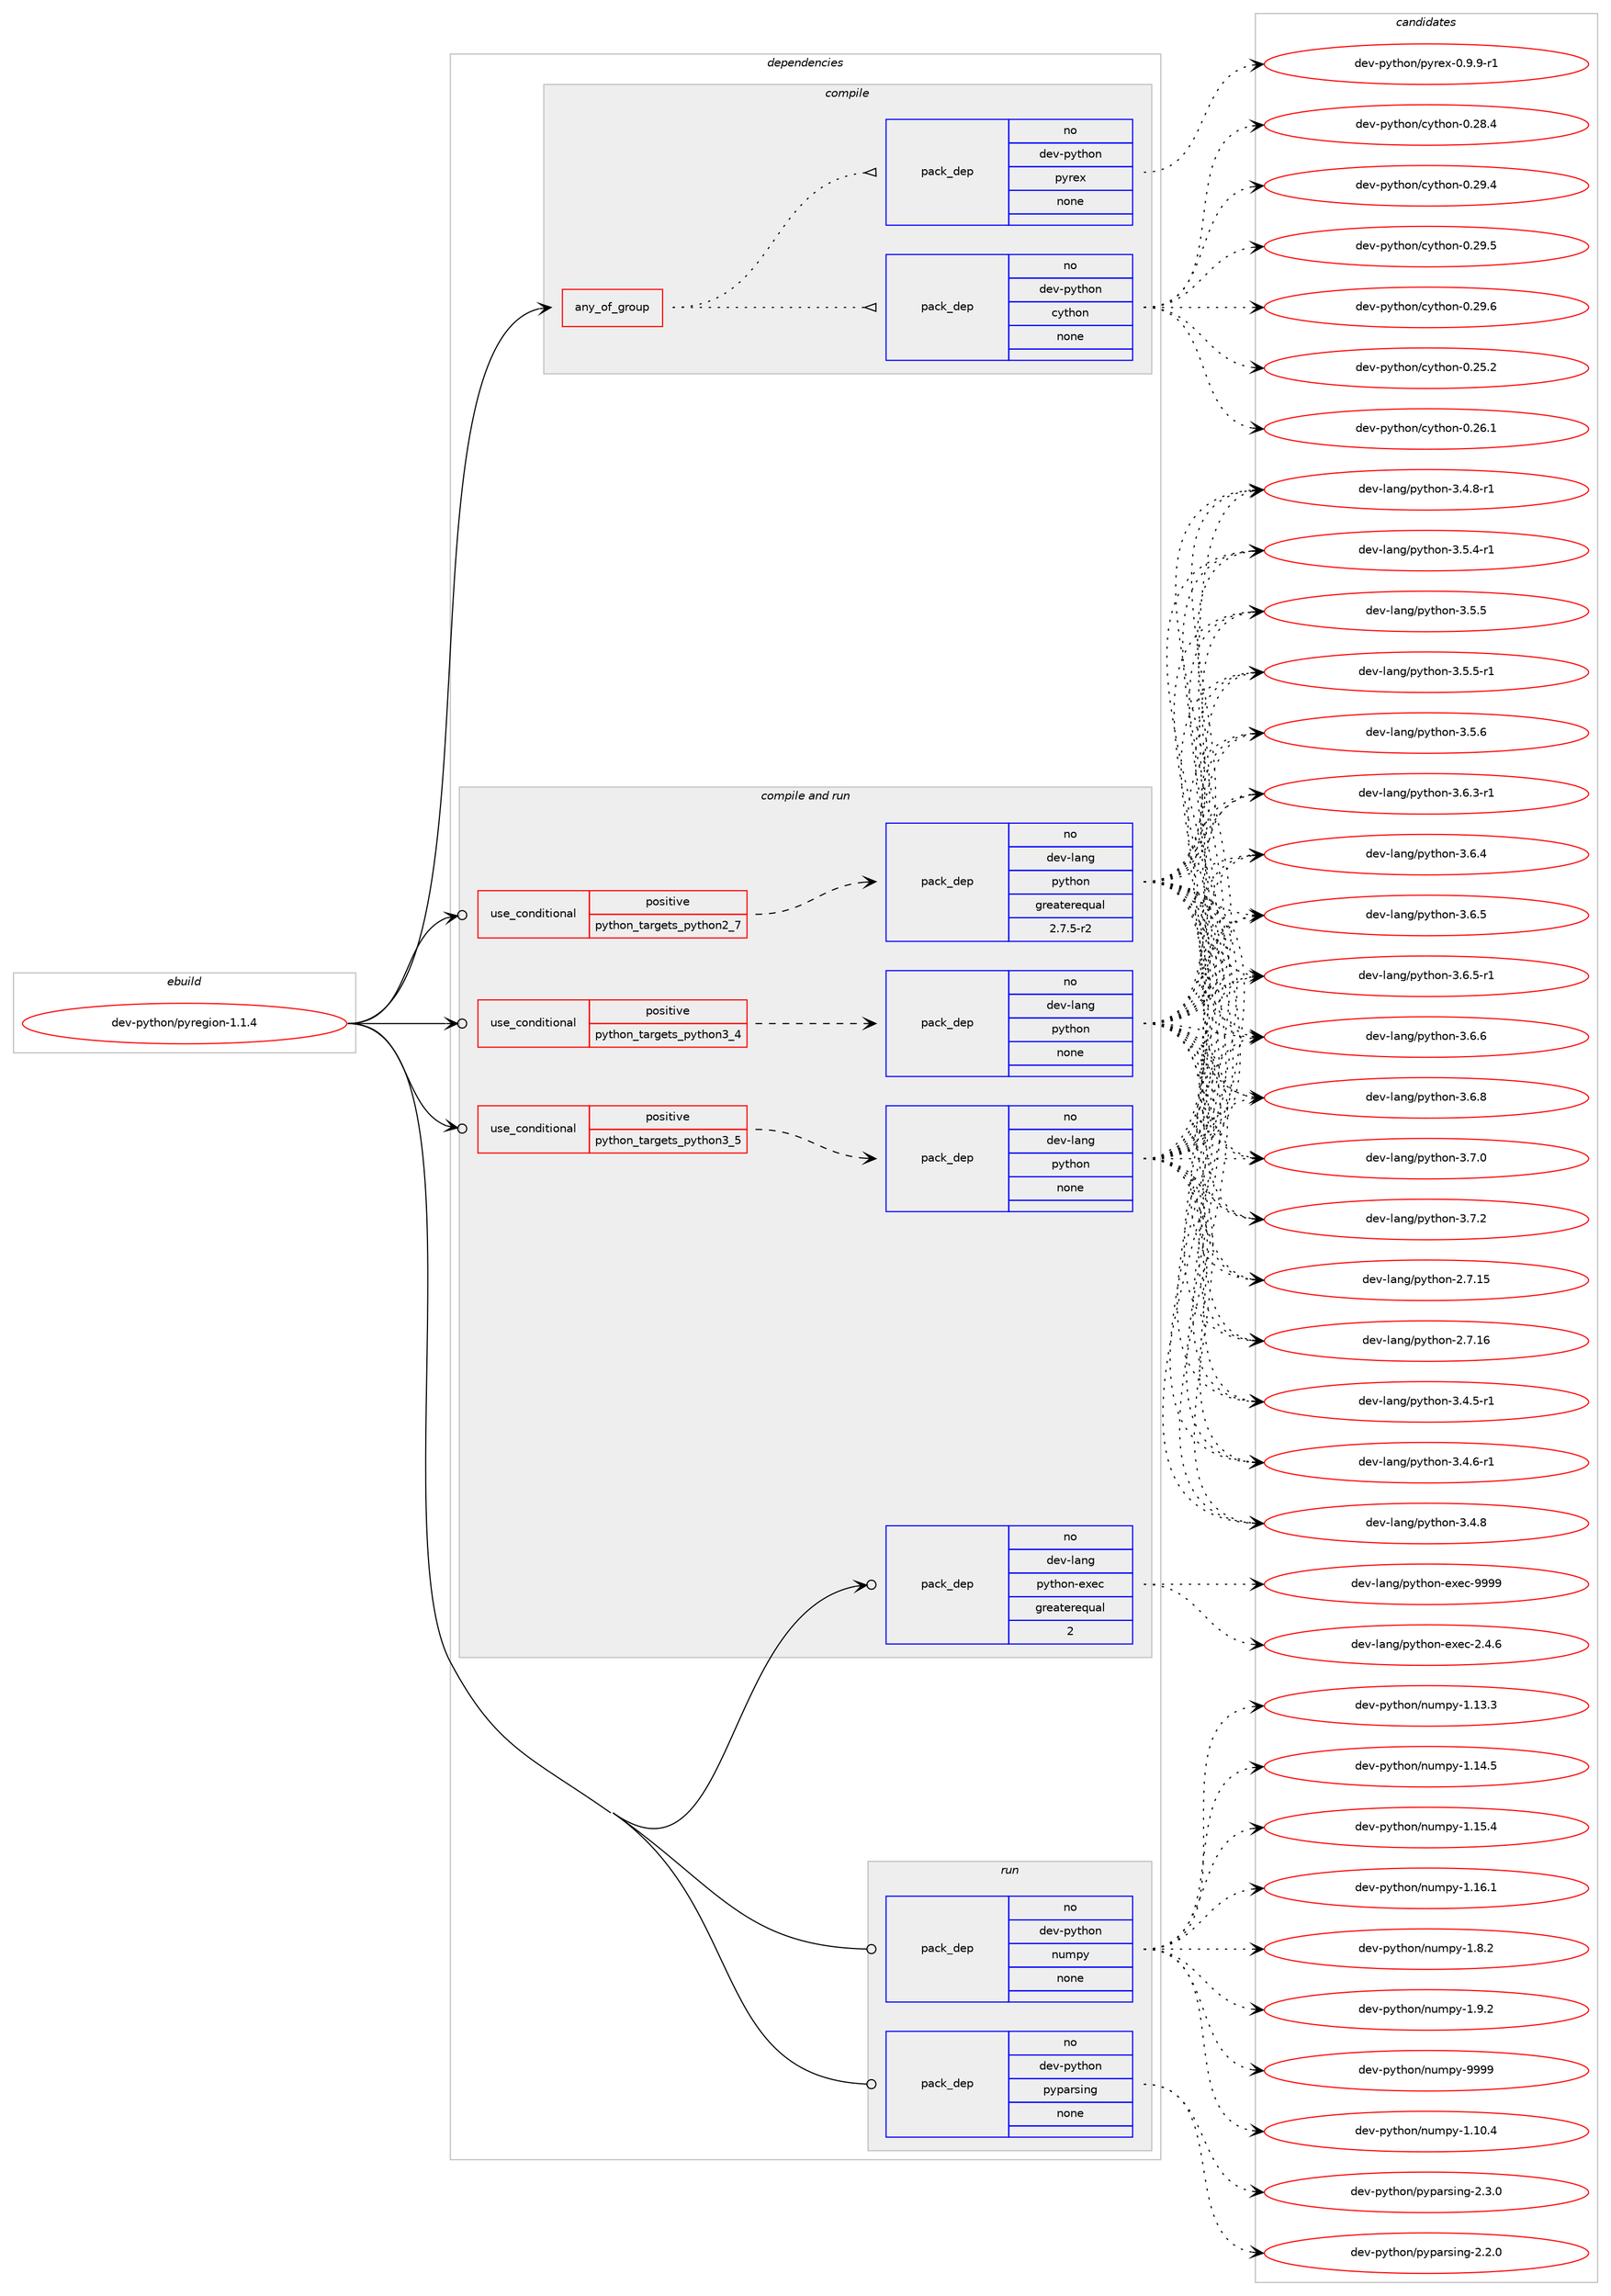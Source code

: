 digraph prolog {

# *************
# Graph options
# *************

newrank=true;
concentrate=true;
compound=true;
graph [rankdir=LR,fontname=Helvetica,fontsize=10,ranksep=1.5];#, ranksep=2.5, nodesep=0.2];
edge  [arrowhead=vee];
node  [fontname=Helvetica,fontsize=10];

# **********
# The ebuild
# **********

subgraph cluster_leftcol {
color=gray;
rank=same;
label=<<i>ebuild</i>>;
id [label="dev-python/pyregion-1.1.4", color=red, width=4, href="../dev-python/pyregion-1.1.4.svg"];
}

# ****************
# The dependencies
# ****************

subgraph cluster_midcol {
color=gray;
label=<<i>dependencies</i>>;
subgraph cluster_compile {
fillcolor="#eeeeee";
style=filled;
label=<<i>compile</i>>;
subgraph any22752 {
dependency1431901 [label=<<TABLE BORDER="0" CELLBORDER="1" CELLSPACING="0" CELLPADDING="4"><TR><TD CELLPADDING="10">any_of_group</TD></TR></TABLE>>, shape=none, color=red];subgraph pack1026909 {
dependency1431902 [label=<<TABLE BORDER="0" CELLBORDER="1" CELLSPACING="0" CELLPADDING="4" WIDTH="220"><TR><TD ROWSPAN="6" CELLPADDING="30">pack_dep</TD></TR><TR><TD WIDTH="110">no</TD></TR><TR><TD>dev-python</TD></TR><TR><TD>cython</TD></TR><TR><TD>none</TD></TR><TR><TD></TD></TR></TABLE>>, shape=none, color=blue];
}
dependency1431901:e -> dependency1431902:w [weight=20,style="dotted",arrowhead="oinv"];
subgraph pack1026910 {
dependency1431903 [label=<<TABLE BORDER="0" CELLBORDER="1" CELLSPACING="0" CELLPADDING="4" WIDTH="220"><TR><TD ROWSPAN="6" CELLPADDING="30">pack_dep</TD></TR><TR><TD WIDTH="110">no</TD></TR><TR><TD>dev-python</TD></TR><TR><TD>pyrex</TD></TR><TR><TD>none</TD></TR><TR><TD></TD></TR></TABLE>>, shape=none, color=blue];
}
dependency1431901:e -> dependency1431903:w [weight=20,style="dotted",arrowhead="oinv"];
}
id:e -> dependency1431901:w [weight=20,style="solid",arrowhead="vee"];
}
subgraph cluster_compileandrun {
fillcolor="#eeeeee";
style=filled;
label=<<i>compile and run</i>>;
subgraph cond381653 {
dependency1431904 [label=<<TABLE BORDER="0" CELLBORDER="1" CELLSPACING="0" CELLPADDING="4"><TR><TD ROWSPAN="3" CELLPADDING="10">use_conditional</TD></TR><TR><TD>positive</TD></TR><TR><TD>python_targets_python2_7</TD></TR></TABLE>>, shape=none, color=red];
subgraph pack1026911 {
dependency1431905 [label=<<TABLE BORDER="0" CELLBORDER="1" CELLSPACING="0" CELLPADDING="4" WIDTH="220"><TR><TD ROWSPAN="6" CELLPADDING="30">pack_dep</TD></TR><TR><TD WIDTH="110">no</TD></TR><TR><TD>dev-lang</TD></TR><TR><TD>python</TD></TR><TR><TD>greaterequal</TD></TR><TR><TD>2.7.5-r2</TD></TR></TABLE>>, shape=none, color=blue];
}
dependency1431904:e -> dependency1431905:w [weight=20,style="dashed",arrowhead="vee"];
}
id:e -> dependency1431904:w [weight=20,style="solid",arrowhead="odotvee"];
subgraph cond381654 {
dependency1431906 [label=<<TABLE BORDER="0" CELLBORDER="1" CELLSPACING="0" CELLPADDING="4"><TR><TD ROWSPAN="3" CELLPADDING="10">use_conditional</TD></TR><TR><TD>positive</TD></TR><TR><TD>python_targets_python3_4</TD></TR></TABLE>>, shape=none, color=red];
subgraph pack1026912 {
dependency1431907 [label=<<TABLE BORDER="0" CELLBORDER="1" CELLSPACING="0" CELLPADDING="4" WIDTH="220"><TR><TD ROWSPAN="6" CELLPADDING="30">pack_dep</TD></TR><TR><TD WIDTH="110">no</TD></TR><TR><TD>dev-lang</TD></TR><TR><TD>python</TD></TR><TR><TD>none</TD></TR><TR><TD></TD></TR></TABLE>>, shape=none, color=blue];
}
dependency1431906:e -> dependency1431907:w [weight=20,style="dashed",arrowhead="vee"];
}
id:e -> dependency1431906:w [weight=20,style="solid",arrowhead="odotvee"];
subgraph cond381655 {
dependency1431908 [label=<<TABLE BORDER="0" CELLBORDER="1" CELLSPACING="0" CELLPADDING="4"><TR><TD ROWSPAN="3" CELLPADDING="10">use_conditional</TD></TR><TR><TD>positive</TD></TR><TR><TD>python_targets_python3_5</TD></TR></TABLE>>, shape=none, color=red];
subgraph pack1026913 {
dependency1431909 [label=<<TABLE BORDER="0" CELLBORDER="1" CELLSPACING="0" CELLPADDING="4" WIDTH="220"><TR><TD ROWSPAN="6" CELLPADDING="30">pack_dep</TD></TR><TR><TD WIDTH="110">no</TD></TR><TR><TD>dev-lang</TD></TR><TR><TD>python</TD></TR><TR><TD>none</TD></TR><TR><TD></TD></TR></TABLE>>, shape=none, color=blue];
}
dependency1431908:e -> dependency1431909:w [weight=20,style="dashed",arrowhead="vee"];
}
id:e -> dependency1431908:w [weight=20,style="solid",arrowhead="odotvee"];
subgraph pack1026914 {
dependency1431910 [label=<<TABLE BORDER="0" CELLBORDER="1" CELLSPACING="0" CELLPADDING="4" WIDTH="220"><TR><TD ROWSPAN="6" CELLPADDING="30">pack_dep</TD></TR><TR><TD WIDTH="110">no</TD></TR><TR><TD>dev-lang</TD></TR><TR><TD>python-exec</TD></TR><TR><TD>greaterequal</TD></TR><TR><TD>2</TD></TR></TABLE>>, shape=none, color=blue];
}
id:e -> dependency1431910:w [weight=20,style="solid",arrowhead="odotvee"];
}
subgraph cluster_run {
fillcolor="#eeeeee";
style=filled;
label=<<i>run</i>>;
subgraph pack1026915 {
dependency1431911 [label=<<TABLE BORDER="0" CELLBORDER="1" CELLSPACING="0" CELLPADDING="4" WIDTH="220"><TR><TD ROWSPAN="6" CELLPADDING="30">pack_dep</TD></TR><TR><TD WIDTH="110">no</TD></TR><TR><TD>dev-python</TD></TR><TR><TD>numpy</TD></TR><TR><TD>none</TD></TR><TR><TD></TD></TR></TABLE>>, shape=none, color=blue];
}
id:e -> dependency1431911:w [weight=20,style="solid",arrowhead="odot"];
subgraph pack1026916 {
dependency1431912 [label=<<TABLE BORDER="0" CELLBORDER="1" CELLSPACING="0" CELLPADDING="4" WIDTH="220"><TR><TD ROWSPAN="6" CELLPADDING="30">pack_dep</TD></TR><TR><TD WIDTH="110">no</TD></TR><TR><TD>dev-python</TD></TR><TR><TD>pyparsing</TD></TR><TR><TD>none</TD></TR><TR><TD></TD></TR></TABLE>>, shape=none, color=blue];
}
id:e -> dependency1431912:w [weight=20,style="solid",arrowhead="odot"];
}
}

# **************
# The candidates
# **************

subgraph cluster_choices {
rank=same;
color=gray;
label=<<i>candidates</i>>;

subgraph choice1026909 {
color=black;
nodesep=1;
choice10010111845112121116104111110479912111610411111045484650534650 [label="dev-python/cython-0.25.2", color=red, width=4,href="../dev-python/cython-0.25.2.svg"];
choice10010111845112121116104111110479912111610411111045484650544649 [label="dev-python/cython-0.26.1", color=red, width=4,href="../dev-python/cython-0.26.1.svg"];
choice10010111845112121116104111110479912111610411111045484650564652 [label="dev-python/cython-0.28.4", color=red, width=4,href="../dev-python/cython-0.28.4.svg"];
choice10010111845112121116104111110479912111610411111045484650574652 [label="dev-python/cython-0.29.4", color=red, width=4,href="../dev-python/cython-0.29.4.svg"];
choice10010111845112121116104111110479912111610411111045484650574653 [label="dev-python/cython-0.29.5", color=red, width=4,href="../dev-python/cython-0.29.5.svg"];
choice10010111845112121116104111110479912111610411111045484650574654 [label="dev-python/cython-0.29.6", color=red, width=4,href="../dev-python/cython-0.29.6.svg"];
dependency1431902:e -> choice10010111845112121116104111110479912111610411111045484650534650:w [style=dotted,weight="100"];
dependency1431902:e -> choice10010111845112121116104111110479912111610411111045484650544649:w [style=dotted,weight="100"];
dependency1431902:e -> choice10010111845112121116104111110479912111610411111045484650564652:w [style=dotted,weight="100"];
dependency1431902:e -> choice10010111845112121116104111110479912111610411111045484650574652:w [style=dotted,weight="100"];
dependency1431902:e -> choice10010111845112121116104111110479912111610411111045484650574653:w [style=dotted,weight="100"];
dependency1431902:e -> choice10010111845112121116104111110479912111610411111045484650574654:w [style=dotted,weight="100"];
}
subgraph choice1026910 {
color=black;
nodesep=1;
choice10010111845112121116104111110471121211141011204548465746574511449 [label="dev-python/pyrex-0.9.9-r1", color=red, width=4,href="../dev-python/pyrex-0.9.9-r1.svg"];
dependency1431903:e -> choice10010111845112121116104111110471121211141011204548465746574511449:w [style=dotted,weight="100"];
}
subgraph choice1026911 {
color=black;
nodesep=1;
choice10010111845108971101034711212111610411111045504655464953 [label="dev-lang/python-2.7.15", color=red, width=4,href="../dev-lang/python-2.7.15.svg"];
choice10010111845108971101034711212111610411111045504655464954 [label="dev-lang/python-2.7.16", color=red, width=4,href="../dev-lang/python-2.7.16.svg"];
choice1001011184510897110103471121211161041111104551465246534511449 [label="dev-lang/python-3.4.5-r1", color=red, width=4,href="../dev-lang/python-3.4.5-r1.svg"];
choice1001011184510897110103471121211161041111104551465246544511449 [label="dev-lang/python-3.4.6-r1", color=red, width=4,href="../dev-lang/python-3.4.6-r1.svg"];
choice100101118451089711010347112121116104111110455146524656 [label="dev-lang/python-3.4.8", color=red, width=4,href="../dev-lang/python-3.4.8.svg"];
choice1001011184510897110103471121211161041111104551465246564511449 [label="dev-lang/python-3.4.8-r1", color=red, width=4,href="../dev-lang/python-3.4.8-r1.svg"];
choice1001011184510897110103471121211161041111104551465346524511449 [label="dev-lang/python-3.5.4-r1", color=red, width=4,href="../dev-lang/python-3.5.4-r1.svg"];
choice100101118451089711010347112121116104111110455146534653 [label="dev-lang/python-3.5.5", color=red, width=4,href="../dev-lang/python-3.5.5.svg"];
choice1001011184510897110103471121211161041111104551465346534511449 [label="dev-lang/python-3.5.5-r1", color=red, width=4,href="../dev-lang/python-3.5.5-r1.svg"];
choice100101118451089711010347112121116104111110455146534654 [label="dev-lang/python-3.5.6", color=red, width=4,href="../dev-lang/python-3.5.6.svg"];
choice1001011184510897110103471121211161041111104551465446514511449 [label="dev-lang/python-3.6.3-r1", color=red, width=4,href="../dev-lang/python-3.6.3-r1.svg"];
choice100101118451089711010347112121116104111110455146544652 [label="dev-lang/python-3.6.4", color=red, width=4,href="../dev-lang/python-3.6.4.svg"];
choice100101118451089711010347112121116104111110455146544653 [label="dev-lang/python-3.6.5", color=red, width=4,href="../dev-lang/python-3.6.5.svg"];
choice1001011184510897110103471121211161041111104551465446534511449 [label="dev-lang/python-3.6.5-r1", color=red, width=4,href="../dev-lang/python-3.6.5-r1.svg"];
choice100101118451089711010347112121116104111110455146544654 [label="dev-lang/python-3.6.6", color=red, width=4,href="../dev-lang/python-3.6.6.svg"];
choice100101118451089711010347112121116104111110455146544656 [label="dev-lang/python-3.6.8", color=red, width=4,href="../dev-lang/python-3.6.8.svg"];
choice100101118451089711010347112121116104111110455146554648 [label="dev-lang/python-3.7.0", color=red, width=4,href="../dev-lang/python-3.7.0.svg"];
choice100101118451089711010347112121116104111110455146554650 [label="dev-lang/python-3.7.2", color=red, width=4,href="../dev-lang/python-3.7.2.svg"];
dependency1431905:e -> choice10010111845108971101034711212111610411111045504655464953:w [style=dotted,weight="100"];
dependency1431905:e -> choice10010111845108971101034711212111610411111045504655464954:w [style=dotted,weight="100"];
dependency1431905:e -> choice1001011184510897110103471121211161041111104551465246534511449:w [style=dotted,weight="100"];
dependency1431905:e -> choice1001011184510897110103471121211161041111104551465246544511449:w [style=dotted,weight="100"];
dependency1431905:e -> choice100101118451089711010347112121116104111110455146524656:w [style=dotted,weight="100"];
dependency1431905:e -> choice1001011184510897110103471121211161041111104551465246564511449:w [style=dotted,weight="100"];
dependency1431905:e -> choice1001011184510897110103471121211161041111104551465346524511449:w [style=dotted,weight="100"];
dependency1431905:e -> choice100101118451089711010347112121116104111110455146534653:w [style=dotted,weight="100"];
dependency1431905:e -> choice1001011184510897110103471121211161041111104551465346534511449:w [style=dotted,weight="100"];
dependency1431905:e -> choice100101118451089711010347112121116104111110455146534654:w [style=dotted,weight="100"];
dependency1431905:e -> choice1001011184510897110103471121211161041111104551465446514511449:w [style=dotted,weight="100"];
dependency1431905:e -> choice100101118451089711010347112121116104111110455146544652:w [style=dotted,weight="100"];
dependency1431905:e -> choice100101118451089711010347112121116104111110455146544653:w [style=dotted,weight="100"];
dependency1431905:e -> choice1001011184510897110103471121211161041111104551465446534511449:w [style=dotted,weight="100"];
dependency1431905:e -> choice100101118451089711010347112121116104111110455146544654:w [style=dotted,weight="100"];
dependency1431905:e -> choice100101118451089711010347112121116104111110455146544656:w [style=dotted,weight="100"];
dependency1431905:e -> choice100101118451089711010347112121116104111110455146554648:w [style=dotted,weight="100"];
dependency1431905:e -> choice100101118451089711010347112121116104111110455146554650:w [style=dotted,weight="100"];
}
subgraph choice1026912 {
color=black;
nodesep=1;
choice10010111845108971101034711212111610411111045504655464953 [label="dev-lang/python-2.7.15", color=red, width=4,href="../dev-lang/python-2.7.15.svg"];
choice10010111845108971101034711212111610411111045504655464954 [label="dev-lang/python-2.7.16", color=red, width=4,href="../dev-lang/python-2.7.16.svg"];
choice1001011184510897110103471121211161041111104551465246534511449 [label="dev-lang/python-3.4.5-r1", color=red, width=4,href="../dev-lang/python-3.4.5-r1.svg"];
choice1001011184510897110103471121211161041111104551465246544511449 [label="dev-lang/python-3.4.6-r1", color=red, width=4,href="../dev-lang/python-3.4.6-r1.svg"];
choice100101118451089711010347112121116104111110455146524656 [label="dev-lang/python-3.4.8", color=red, width=4,href="../dev-lang/python-3.4.8.svg"];
choice1001011184510897110103471121211161041111104551465246564511449 [label="dev-lang/python-3.4.8-r1", color=red, width=4,href="../dev-lang/python-3.4.8-r1.svg"];
choice1001011184510897110103471121211161041111104551465346524511449 [label="dev-lang/python-3.5.4-r1", color=red, width=4,href="../dev-lang/python-3.5.4-r1.svg"];
choice100101118451089711010347112121116104111110455146534653 [label="dev-lang/python-3.5.5", color=red, width=4,href="../dev-lang/python-3.5.5.svg"];
choice1001011184510897110103471121211161041111104551465346534511449 [label="dev-lang/python-3.5.5-r1", color=red, width=4,href="../dev-lang/python-3.5.5-r1.svg"];
choice100101118451089711010347112121116104111110455146534654 [label="dev-lang/python-3.5.6", color=red, width=4,href="../dev-lang/python-3.5.6.svg"];
choice1001011184510897110103471121211161041111104551465446514511449 [label="dev-lang/python-3.6.3-r1", color=red, width=4,href="../dev-lang/python-3.6.3-r1.svg"];
choice100101118451089711010347112121116104111110455146544652 [label="dev-lang/python-3.6.4", color=red, width=4,href="../dev-lang/python-3.6.4.svg"];
choice100101118451089711010347112121116104111110455146544653 [label="dev-lang/python-3.6.5", color=red, width=4,href="../dev-lang/python-3.6.5.svg"];
choice1001011184510897110103471121211161041111104551465446534511449 [label="dev-lang/python-3.6.5-r1", color=red, width=4,href="../dev-lang/python-3.6.5-r1.svg"];
choice100101118451089711010347112121116104111110455146544654 [label="dev-lang/python-3.6.6", color=red, width=4,href="../dev-lang/python-3.6.6.svg"];
choice100101118451089711010347112121116104111110455146544656 [label="dev-lang/python-3.6.8", color=red, width=4,href="../dev-lang/python-3.6.8.svg"];
choice100101118451089711010347112121116104111110455146554648 [label="dev-lang/python-3.7.0", color=red, width=4,href="../dev-lang/python-3.7.0.svg"];
choice100101118451089711010347112121116104111110455146554650 [label="dev-lang/python-3.7.2", color=red, width=4,href="../dev-lang/python-3.7.2.svg"];
dependency1431907:e -> choice10010111845108971101034711212111610411111045504655464953:w [style=dotted,weight="100"];
dependency1431907:e -> choice10010111845108971101034711212111610411111045504655464954:w [style=dotted,weight="100"];
dependency1431907:e -> choice1001011184510897110103471121211161041111104551465246534511449:w [style=dotted,weight="100"];
dependency1431907:e -> choice1001011184510897110103471121211161041111104551465246544511449:w [style=dotted,weight="100"];
dependency1431907:e -> choice100101118451089711010347112121116104111110455146524656:w [style=dotted,weight="100"];
dependency1431907:e -> choice1001011184510897110103471121211161041111104551465246564511449:w [style=dotted,weight="100"];
dependency1431907:e -> choice1001011184510897110103471121211161041111104551465346524511449:w [style=dotted,weight="100"];
dependency1431907:e -> choice100101118451089711010347112121116104111110455146534653:w [style=dotted,weight="100"];
dependency1431907:e -> choice1001011184510897110103471121211161041111104551465346534511449:w [style=dotted,weight="100"];
dependency1431907:e -> choice100101118451089711010347112121116104111110455146534654:w [style=dotted,weight="100"];
dependency1431907:e -> choice1001011184510897110103471121211161041111104551465446514511449:w [style=dotted,weight="100"];
dependency1431907:e -> choice100101118451089711010347112121116104111110455146544652:w [style=dotted,weight="100"];
dependency1431907:e -> choice100101118451089711010347112121116104111110455146544653:w [style=dotted,weight="100"];
dependency1431907:e -> choice1001011184510897110103471121211161041111104551465446534511449:w [style=dotted,weight="100"];
dependency1431907:e -> choice100101118451089711010347112121116104111110455146544654:w [style=dotted,weight="100"];
dependency1431907:e -> choice100101118451089711010347112121116104111110455146544656:w [style=dotted,weight="100"];
dependency1431907:e -> choice100101118451089711010347112121116104111110455146554648:w [style=dotted,weight="100"];
dependency1431907:e -> choice100101118451089711010347112121116104111110455146554650:w [style=dotted,weight="100"];
}
subgraph choice1026913 {
color=black;
nodesep=1;
choice10010111845108971101034711212111610411111045504655464953 [label="dev-lang/python-2.7.15", color=red, width=4,href="../dev-lang/python-2.7.15.svg"];
choice10010111845108971101034711212111610411111045504655464954 [label="dev-lang/python-2.7.16", color=red, width=4,href="../dev-lang/python-2.7.16.svg"];
choice1001011184510897110103471121211161041111104551465246534511449 [label="dev-lang/python-3.4.5-r1", color=red, width=4,href="../dev-lang/python-3.4.5-r1.svg"];
choice1001011184510897110103471121211161041111104551465246544511449 [label="dev-lang/python-3.4.6-r1", color=red, width=4,href="../dev-lang/python-3.4.6-r1.svg"];
choice100101118451089711010347112121116104111110455146524656 [label="dev-lang/python-3.4.8", color=red, width=4,href="../dev-lang/python-3.4.8.svg"];
choice1001011184510897110103471121211161041111104551465246564511449 [label="dev-lang/python-3.4.8-r1", color=red, width=4,href="../dev-lang/python-3.4.8-r1.svg"];
choice1001011184510897110103471121211161041111104551465346524511449 [label="dev-lang/python-3.5.4-r1", color=red, width=4,href="../dev-lang/python-3.5.4-r1.svg"];
choice100101118451089711010347112121116104111110455146534653 [label="dev-lang/python-3.5.5", color=red, width=4,href="../dev-lang/python-3.5.5.svg"];
choice1001011184510897110103471121211161041111104551465346534511449 [label="dev-lang/python-3.5.5-r1", color=red, width=4,href="../dev-lang/python-3.5.5-r1.svg"];
choice100101118451089711010347112121116104111110455146534654 [label="dev-lang/python-3.5.6", color=red, width=4,href="../dev-lang/python-3.5.6.svg"];
choice1001011184510897110103471121211161041111104551465446514511449 [label="dev-lang/python-3.6.3-r1", color=red, width=4,href="../dev-lang/python-3.6.3-r1.svg"];
choice100101118451089711010347112121116104111110455146544652 [label="dev-lang/python-3.6.4", color=red, width=4,href="../dev-lang/python-3.6.4.svg"];
choice100101118451089711010347112121116104111110455146544653 [label="dev-lang/python-3.6.5", color=red, width=4,href="../dev-lang/python-3.6.5.svg"];
choice1001011184510897110103471121211161041111104551465446534511449 [label="dev-lang/python-3.6.5-r1", color=red, width=4,href="../dev-lang/python-3.6.5-r1.svg"];
choice100101118451089711010347112121116104111110455146544654 [label="dev-lang/python-3.6.6", color=red, width=4,href="../dev-lang/python-3.6.6.svg"];
choice100101118451089711010347112121116104111110455146544656 [label="dev-lang/python-3.6.8", color=red, width=4,href="../dev-lang/python-3.6.8.svg"];
choice100101118451089711010347112121116104111110455146554648 [label="dev-lang/python-3.7.0", color=red, width=4,href="../dev-lang/python-3.7.0.svg"];
choice100101118451089711010347112121116104111110455146554650 [label="dev-lang/python-3.7.2", color=red, width=4,href="../dev-lang/python-3.7.2.svg"];
dependency1431909:e -> choice10010111845108971101034711212111610411111045504655464953:w [style=dotted,weight="100"];
dependency1431909:e -> choice10010111845108971101034711212111610411111045504655464954:w [style=dotted,weight="100"];
dependency1431909:e -> choice1001011184510897110103471121211161041111104551465246534511449:w [style=dotted,weight="100"];
dependency1431909:e -> choice1001011184510897110103471121211161041111104551465246544511449:w [style=dotted,weight="100"];
dependency1431909:e -> choice100101118451089711010347112121116104111110455146524656:w [style=dotted,weight="100"];
dependency1431909:e -> choice1001011184510897110103471121211161041111104551465246564511449:w [style=dotted,weight="100"];
dependency1431909:e -> choice1001011184510897110103471121211161041111104551465346524511449:w [style=dotted,weight="100"];
dependency1431909:e -> choice100101118451089711010347112121116104111110455146534653:w [style=dotted,weight="100"];
dependency1431909:e -> choice1001011184510897110103471121211161041111104551465346534511449:w [style=dotted,weight="100"];
dependency1431909:e -> choice100101118451089711010347112121116104111110455146534654:w [style=dotted,weight="100"];
dependency1431909:e -> choice1001011184510897110103471121211161041111104551465446514511449:w [style=dotted,weight="100"];
dependency1431909:e -> choice100101118451089711010347112121116104111110455146544652:w [style=dotted,weight="100"];
dependency1431909:e -> choice100101118451089711010347112121116104111110455146544653:w [style=dotted,weight="100"];
dependency1431909:e -> choice1001011184510897110103471121211161041111104551465446534511449:w [style=dotted,weight="100"];
dependency1431909:e -> choice100101118451089711010347112121116104111110455146544654:w [style=dotted,weight="100"];
dependency1431909:e -> choice100101118451089711010347112121116104111110455146544656:w [style=dotted,weight="100"];
dependency1431909:e -> choice100101118451089711010347112121116104111110455146554648:w [style=dotted,weight="100"];
dependency1431909:e -> choice100101118451089711010347112121116104111110455146554650:w [style=dotted,weight="100"];
}
subgraph choice1026914 {
color=black;
nodesep=1;
choice1001011184510897110103471121211161041111104510112010199455046524654 [label="dev-lang/python-exec-2.4.6", color=red, width=4,href="../dev-lang/python-exec-2.4.6.svg"];
choice10010111845108971101034711212111610411111045101120101994557575757 [label="dev-lang/python-exec-9999", color=red, width=4,href="../dev-lang/python-exec-9999.svg"];
dependency1431910:e -> choice1001011184510897110103471121211161041111104510112010199455046524654:w [style=dotted,weight="100"];
dependency1431910:e -> choice10010111845108971101034711212111610411111045101120101994557575757:w [style=dotted,weight="100"];
}
subgraph choice1026915 {
color=black;
nodesep=1;
choice100101118451121211161041111104711011710911212145494649484652 [label="dev-python/numpy-1.10.4", color=red, width=4,href="../dev-python/numpy-1.10.4.svg"];
choice100101118451121211161041111104711011710911212145494649514651 [label="dev-python/numpy-1.13.3", color=red, width=4,href="../dev-python/numpy-1.13.3.svg"];
choice100101118451121211161041111104711011710911212145494649524653 [label="dev-python/numpy-1.14.5", color=red, width=4,href="../dev-python/numpy-1.14.5.svg"];
choice100101118451121211161041111104711011710911212145494649534652 [label="dev-python/numpy-1.15.4", color=red, width=4,href="../dev-python/numpy-1.15.4.svg"];
choice100101118451121211161041111104711011710911212145494649544649 [label="dev-python/numpy-1.16.1", color=red, width=4,href="../dev-python/numpy-1.16.1.svg"];
choice1001011184511212111610411111047110117109112121454946564650 [label="dev-python/numpy-1.8.2", color=red, width=4,href="../dev-python/numpy-1.8.2.svg"];
choice1001011184511212111610411111047110117109112121454946574650 [label="dev-python/numpy-1.9.2", color=red, width=4,href="../dev-python/numpy-1.9.2.svg"];
choice10010111845112121116104111110471101171091121214557575757 [label="dev-python/numpy-9999", color=red, width=4,href="../dev-python/numpy-9999.svg"];
dependency1431911:e -> choice100101118451121211161041111104711011710911212145494649484652:w [style=dotted,weight="100"];
dependency1431911:e -> choice100101118451121211161041111104711011710911212145494649514651:w [style=dotted,weight="100"];
dependency1431911:e -> choice100101118451121211161041111104711011710911212145494649524653:w [style=dotted,weight="100"];
dependency1431911:e -> choice100101118451121211161041111104711011710911212145494649534652:w [style=dotted,weight="100"];
dependency1431911:e -> choice100101118451121211161041111104711011710911212145494649544649:w [style=dotted,weight="100"];
dependency1431911:e -> choice1001011184511212111610411111047110117109112121454946564650:w [style=dotted,weight="100"];
dependency1431911:e -> choice1001011184511212111610411111047110117109112121454946574650:w [style=dotted,weight="100"];
dependency1431911:e -> choice10010111845112121116104111110471101171091121214557575757:w [style=dotted,weight="100"];
}
subgraph choice1026916 {
color=black;
nodesep=1;
choice100101118451121211161041111104711212111297114115105110103455046504648 [label="dev-python/pyparsing-2.2.0", color=red, width=4,href="../dev-python/pyparsing-2.2.0.svg"];
choice100101118451121211161041111104711212111297114115105110103455046514648 [label="dev-python/pyparsing-2.3.0", color=red, width=4,href="../dev-python/pyparsing-2.3.0.svg"];
dependency1431912:e -> choice100101118451121211161041111104711212111297114115105110103455046504648:w [style=dotted,weight="100"];
dependency1431912:e -> choice100101118451121211161041111104711212111297114115105110103455046514648:w [style=dotted,weight="100"];
}
}

}
